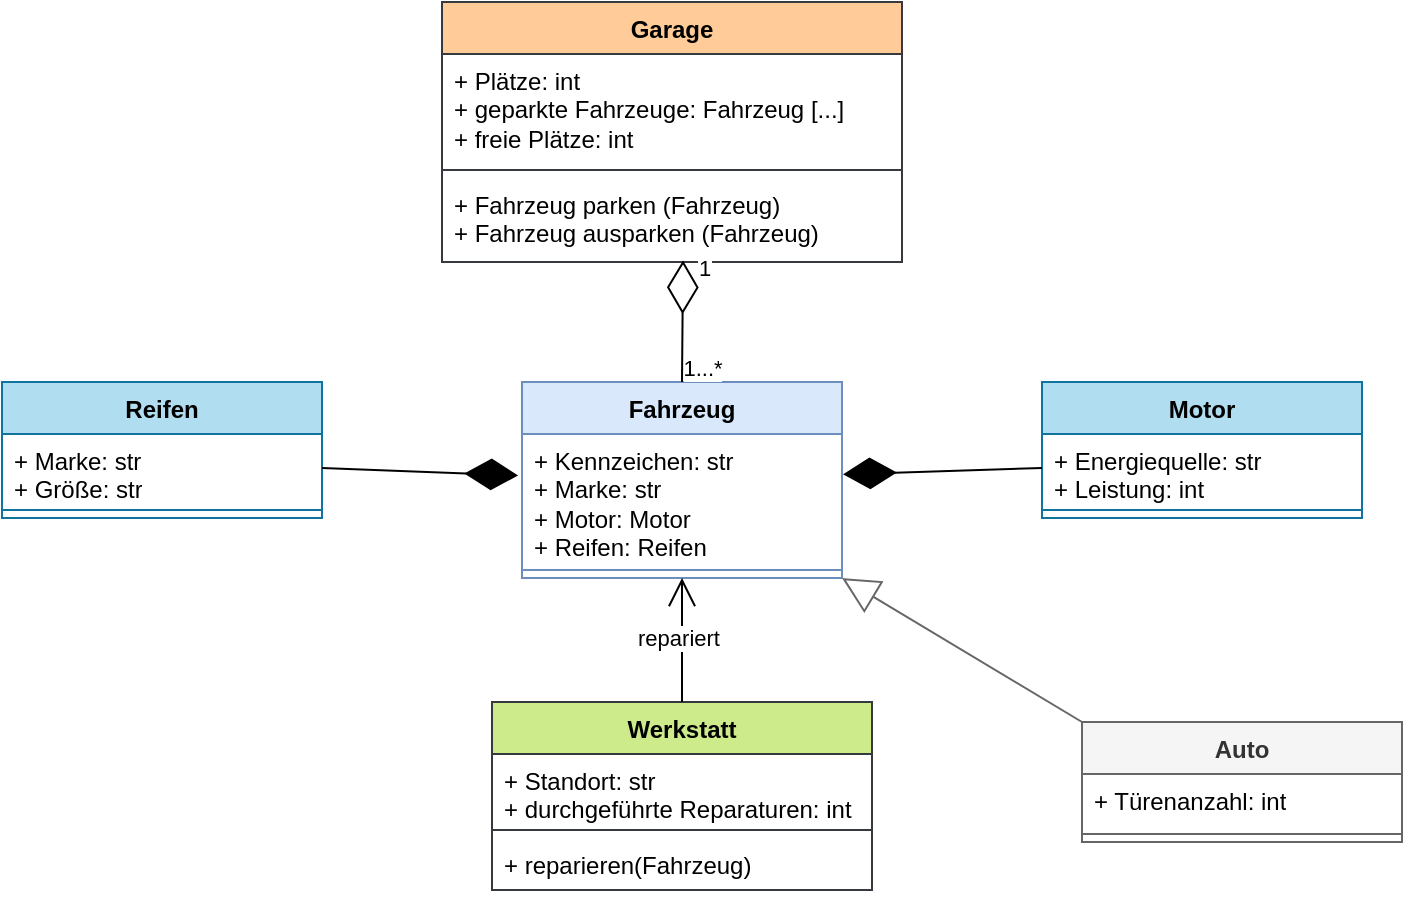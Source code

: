 <mxfile version="26.1.0">
  <diagram id="C5RBs43oDa-KdzZeNtuy" name="Page-1">
    <mxGraphModel dx="1086" dy="487" grid="1" gridSize="10" guides="1" tooltips="1" connect="1" arrows="1" fold="1" page="1" pageScale="1" pageWidth="827" pageHeight="1169" math="0" shadow="0">
      <root>
        <mxCell id="WIyWlLk6GJQsqaUBKTNV-0" />
        <mxCell id="WIyWlLk6GJQsqaUBKTNV-1" parent="WIyWlLk6GJQsqaUBKTNV-0" />
        <mxCell id="2b4_Wu0-x51l-LR8Scrl-4" value="Fahrzeug" style="swimlane;fontStyle=1;align=center;verticalAlign=top;childLayout=stackLayout;horizontal=1;startSize=26;horizontalStack=0;resizeParent=1;resizeParentMax=0;resizeLast=0;collapsible=1;marginBottom=0;whiteSpace=wrap;html=1;fillColor=#dae8fc;strokeColor=#6c8ebf;" vertex="1" parent="WIyWlLk6GJQsqaUBKTNV-1">
          <mxGeometry x="300" y="240" width="160" height="98" as="geometry" />
        </mxCell>
        <mxCell id="2b4_Wu0-x51l-LR8Scrl-5" value="+ Kennzeichen: str&lt;div&gt;+ Marke: str&lt;div&gt;+ Motor: Motor&lt;/div&gt;&lt;div&gt;+ Reifen: Reifen&lt;/div&gt;&lt;/div&gt;" style="text;strokeColor=none;fillColor=none;align=left;verticalAlign=top;spacingLeft=4;spacingRight=4;overflow=hidden;rotatable=0;points=[[0,0.5],[1,0.5]];portConstraint=eastwest;whiteSpace=wrap;html=1;" vertex="1" parent="2b4_Wu0-x51l-LR8Scrl-4">
          <mxGeometry y="26" width="160" height="64" as="geometry" />
        </mxCell>
        <mxCell id="2b4_Wu0-x51l-LR8Scrl-6" value="" style="line;strokeWidth=1;fillColor=none;align=left;verticalAlign=middle;spacingTop=-1;spacingLeft=3;spacingRight=3;rotatable=0;labelPosition=right;points=[];portConstraint=eastwest;strokeColor=inherit;" vertex="1" parent="2b4_Wu0-x51l-LR8Scrl-4">
          <mxGeometry y="90" width="160" height="8" as="geometry" />
        </mxCell>
        <mxCell id="2b4_Wu0-x51l-LR8Scrl-8" value="Garage" style="swimlane;fontStyle=1;align=center;verticalAlign=top;childLayout=stackLayout;horizontal=1;startSize=26;horizontalStack=0;resizeParent=1;resizeParentMax=0;resizeLast=0;collapsible=1;marginBottom=0;whiteSpace=wrap;html=1;fillColor=#ffcc99;strokeColor=#36393d;" vertex="1" parent="WIyWlLk6GJQsqaUBKTNV-1">
          <mxGeometry x="260" y="50" width="230" height="130" as="geometry" />
        </mxCell>
        <mxCell id="2b4_Wu0-x51l-LR8Scrl-9" value="&lt;div&gt;+ Plä&lt;span style=&quot;background-color: transparent; color: light-dark(rgb(0, 0, 0), rgb(255, 255, 255));&quot;&gt;tze: int&lt;/span&gt;&lt;/div&gt;&lt;div&gt;&lt;span style=&quot;background-color: transparent; color: light-dark(rgb(0, 0, 0), rgb(255, 255, 255));&quot;&gt;+ geparkte Fahrzeuge: Fahrzeug [...]&lt;/span&gt;&lt;/div&gt;&lt;div&gt;&lt;span style=&quot;background-color: transparent; color: light-dark(rgb(0, 0, 0), rgb(255, 255, 255));&quot;&gt;+ freie Plätze: int&lt;/span&gt;&lt;/div&gt;" style="text;strokeColor=none;fillColor=none;align=left;verticalAlign=top;spacingLeft=4;spacingRight=4;overflow=hidden;rotatable=0;points=[[0,0.5],[1,0.5]];portConstraint=eastwest;whiteSpace=wrap;html=1;" vertex="1" parent="2b4_Wu0-x51l-LR8Scrl-8">
          <mxGeometry y="26" width="230" height="54" as="geometry" />
        </mxCell>
        <mxCell id="2b4_Wu0-x51l-LR8Scrl-10" value="" style="line;strokeWidth=1;fillColor=none;align=left;verticalAlign=middle;spacingTop=-1;spacingLeft=3;spacingRight=3;rotatable=0;labelPosition=right;points=[];portConstraint=eastwest;strokeColor=inherit;" vertex="1" parent="2b4_Wu0-x51l-LR8Scrl-8">
          <mxGeometry y="80" width="230" height="8" as="geometry" />
        </mxCell>
        <mxCell id="2b4_Wu0-x51l-LR8Scrl-11" value="+ Fahrzeug parken (Fahrzeug)&lt;div&gt;+ Fahrzeug ausparken (Fahrzeug)&lt;/div&gt;" style="text;strokeColor=none;fillColor=none;align=left;verticalAlign=top;spacingLeft=4;spacingRight=4;overflow=hidden;rotatable=0;points=[[0,0.5],[1,0.5]];portConstraint=eastwest;whiteSpace=wrap;html=1;" vertex="1" parent="2b4_Wu0-x51l-LR8Scrl-8">
          <mxGeometry y="88" width="230" height="42" as="geometry" />
        </mxCell>
        <mxCell id="2b4_Wu0-x51l-LR8Scrl-12" value="Werkstatt" style="swimlane;fontStyle=1;align=center;verticalAlign=top;childLayout=stackLayout;horizontal=1;startSize=26;horizontalStack=0;resizeParent=1;resizeParentMax=0;resizeLast=0;collapsible=1;marginBottom=0;whiteSpace=wrap;html=1;fillColor=#cdeb8b;strokeColor=#36393d;" vertex="1" parent="WIyWlLk6GJQsqaUBKTNV-1">
          <mxGeometry x="285" y="400" width="190" height="94" as="geometry" />
        </mxCell>
        <mxCell id="2b4_Wu0-x51l-LR8Scrl-13" value="+ Standort: str&lt;div&gt;+ durchgeführte Reparaturen: int&lt;/div&gt;" style="text;strokeColor=none;fillColor=none;align=left;verticalAlign=top;spacingLeft=4;spacingRight=4;overflow=hidden;rotatable=0;points=[[0,0.5],[1,0.5]];portConstraint=eastwest;whiteSpace=wrap;html=1;" vertex="1" parent="2b4_Wu0-x51l-LR8Scrl-12">
          <mxGeometry y="26" width="190" height="34" as="geometry" />
        </mxCell>
        <mxCell id="2b4_Wu0-x51l-LR8Scrl-14" value="" style="line;strokeWidth=1;fillColor=none;align=left;verticalAlign=middle;spacingTop=-1;spacingLeft=3;spacingRight=3;rotatable=0;labelPosition=right;points=[];portConstraint=eastwest;strokeColor=inherit;" vertex="1" parent="2b4_Wu0-x51l-LR8Scrl-12">
          <mxGeometry y="60" width="190" height="8" as="geometry" />
        </mxCell>
        <mxCell id="2b4_Wu0-x51l-LR8Scrl-15" value="+ reparieren(Fahrzeug)" style="text;strokeColor=none;fillColor=none;align=left;verticalAlign=top;spacingLeft=4;spacingRight=4;overflow=hidden;rotatable=0;points=[[0,0.5],[1,0.5]];portConstraint=eastwest;whiteSpace=wrap;html=1;" vertex="1" parent="2b4_Wu0-x51l-LR8Scrl-12">
          <mxGeometry y="68" width="190" height="26" as="geometry" />
        </mxCell>
        <mxCell id="2b4_Wu0-x51l-LR8Scrl-16" value="Motor" style="swimlane;fontStyle=1;align=center;verticalAlign=top;childLayout=stackLayout;horizontal=1;startSize=26;horizontalStack=0;resizeParent=1;resizeParentMax=0;resizeLast=0;collapsible=1;marginBottom=0;whiteSpace=wrap;html=1;fillColor=#b1ddf0;strokeColor=#10739e;" vertex="1" parent="WIyWlLk6GJQsqaUBKTNV-1">
          <mxGeometry x="560" y="240" width="160" height="68" as="geometry" />
        </mxCell>
        <mxCell id="2b4_Wu0-x51l-LR8Scrl-17" value="+ Energiequelle: str&lt;div&gt;+ Leistung: int&lt;/div&gt;" style="text;strokeColor=none;fillColor=none;align=left;verticalAlign=top;spacingLeft=4;spacingRight=4;overflow=hidden;rotatable=0;points=[[0,0.5],[1,0.5]];portConstraint=eastwest;whiteSpace=wrap;html=1;" vertex="1" parent="2b4_Wu0-x51l-LR8Scrl-16">
          <mxGeometry y="26" width="160" height="34" as="geometry" />
        </mxCell>
        <mxCell id="2b4_Wu0-x51l-LR8Scrl-18" value="" style="line;strokeWidth=1;fillColor=none;align=left;verticalAlign=middle;spacingTop=-1;spacingLeft=3;spacingRight=3;rotatable=0;labelPosition=right;points=[];portConstraint=eastwest;strokeColor=inherit;" vertex="1" parent="2b4_Wu0-x51l-LR8Scrl-16">
          <mxGeometry y="60" width="160" height="8" as="geometry" />
        </mxCell>
        <mxCell id="2b4_Wu0-x51l-LR8Scrl-20" value="Reifen" style="swimlane;fontStyle=1;align=center;verticalAlign=top;childLayout=stackLayout;horizontal=1;startSize=26;horizontalStack=0;resizeParent=1;resizeParentMax=0;resizeLast=0;collapsible=1;marginBottom=0;whiteSpace=wrap;html=1;fillColor=#b1ddf0;strokeColor=#10739e;" vertex="1" parent="WIyWlLk6GJQsqaUBKTNV-1">
          <mxGeometry x="40" y="240" width="160" height="68" as="geometry" />
        </mxCell>
        <mxCell id="2b4_Wu0-x51l-LR8Scrl-21" value="+ Marke: str&lt;div&gt;+ Größe: str&lt;/div&gt;" style="text;strokeColor=none;fillColor=none;align=left;verticalAlign=top;spacingLeft=4;spacingRight=4;overflow=hidden;rotatable=0;points=[[0,0.5],[1,0.5]];portConstraint=eastwest;whiteSpace=wrap;html=1;" vertex="1" parent="2b4_Wu0-x51l-LR8Scrl-20">
          <mxGeometry y="26" width="160" height="34" as="geometry" />
        </mxCell>
        <mxCell id="2b4_Wu0-x51l-LR8Scrl-22" value="" style="line;strokeWidth=1;fillColor=none;align=left;verticalAlign=middle;spacingTop=-1;spacingLeft=3;spacingRight=3;rotatable=0;labelPosition=right;points=[];portConstraint=eastwest;strokeColor=inherit;" vertex="1" parent="2b4_Wu0-x51l-LR8Scrl-20">
          <mxGeometry y="60" width="160" height="8" as="geometry" />
        </mxCell>
        <mxCell id="2b4_Wu0-x51l-LR8Scrl-29" value="" style="endArrow=diamondThin;endFill=0;endSize=24;html=1;rounded=0;exitX=0.5;exitY=0;exitDx=0;exitDy=0;entryX=0.524;entryY=0.981;entryDx=0;entryDy=0;entryPerimeter=0;" edge="1" parent="WIyWlLk6GJQsqaUBKTNV-1" source="2b4_Wu0-x51l-LR8Scrl-4" target="2b4_Wu0-x51l-LR8Scrl-11">
          <mxGeometry width="160" relative="1" as="geometry">
            <mxPoint x="330" y="340" as="sourcePoint" />
            <mxPoint x="490" y="340" as="targetPoint" />
          </mxGeometry>
        </mxCell>
        <mxCell id="2b4_Wu0-x51l-LR8Scrl-32" value="1" style="edgeLabel;html=1;align=center;verticalAlign=middle;resizable=0;points=[];" vertex="1" connectable="0" parent="2b4_Wu0-x51l-LR8Scrl-29">
          <mxGeometry x="0.595" y="-3" relative="1" as="geometry">
            <mxPoint x="7" y="-9" as="offset" />
          </mxGeometry>
        </mxCell>
        <mxCell id="2b4_Wu0-x51l-LR8Scrl-33" value="1...*" style="edgeLabel;html=1;align=center;verticalAlign=middle;resizable=0;points=[];" vertex="1" connectable="0" parent="2b4_Wu0-x51l-LR8Scrl-29">
          <mxGeometry x="-0.686" y="-1" relative="1" as="geometry">
            <mxPoint x="9" y="2" as="offset" />
          </mxGeometry>
        </mxCell>
        <mxCell id="2b4_Wu0-x51l-LR8Scrl-30" value="" style="endArrow=open;endFill=1;endSize=12;html=1;rounded=0;exitX=0.5;exitY=0;exitDx=0;exitDy=0;entryX=0.5;entryY=1;entryDx=0;entryDy=0;" edge="1" parent="WIyWlLk6GJQsqaUBKTNV-1" source="2b4_Wu0-x51l-LR8Scrl-12" target="2b4_Wu0-x51l-LR8Scrl-4">
          <mxGeometry width="160" relative="1" as="geometry">
            <mxPoint x="330" y="340" as="sourcePoint" />
            <mxPoint x="490" y="340" as="targetPoint" />
          </mxGeometry>
        </mxCell>
        <mxCell id="2b4_Wu0-x51l-LR8Scrl-31" value="repariert" style="edgeLabel;html=1;align=center;verticalAlign=middle;resizable=0;points=[];" vertex="1" connectable="0" parent="2b4_Wu0-x51l-LR8Scrl-30">
          <mxGeometry x="0.028" y="2" relative="1" as="geometry">
            <mxPoint as="offset" />
          </mxGeometry>
        </mxCell>
        <mxCell id="2b4_Wu0-x51l-LR8Scrl-34" value="" style="endArrow=diamondThin;endFill=1;endSize=24;html=1;rounded=0;exitX=1;exitY=0.5;exitDx=0;exitDy=0;entryX=-0.012;entryY=0.324;entryDx=0;entryDy=0;entryPerimeter=0;" edge="1" parent="WIyWlLk6GJQsqaUBKTNV-1" source="2b4_Wu0-x51l-LR8Scrl-21" target="2b4_Wu0-x51l-LR8Scrl-5">
          <mxGeometry width="160" relative="1" as="geometry">
            <mxPoint x="330" y="340" as="sourcePoint" />
            <mxPoint x="490" y="340" as="targetPoint" />
          </mxGeometry>
        </mxCell>
        <mxCell id="2b4_Wu0-x51l-LR8Scrl-35" value="" style="endArrow=diamondThin;endFill=1;endSize=24;html=1;rounded=0;entryX=1.003;entryY=0.315;entryDx=0;entryDy=0;entryPerimeter=0;exitX=0;exitY=0.5;exitDx=0;exitDy=0;" edge="1" parent="WIyWlLk6GJQsqaUBKTNV-1" source="2b4_Wu0-x51l-LR8Scrl-17" target="2b4_Wu0-x51l-LR8Scrl-5">
          <mxGeometry width="160" relative="1" as="geometry">
            <mxPoint x="614.56" y="435.5" as="sourcePoint" />
            <mxPoint x="520" y="430.002" as="targetPoint" />
          </mxGeometry>
        </mxCell>
        <mxCell id="2b4_Wu0-x51l-LR8Scrl-36" value="Auto" style="swimlane;fontStyle=1;align=center;verticalAlign=top;childLayout=stackLayout;horizontal=1;startSize=26;horizontalStack=0;resizeParent=1;resizeParentMax=0;resizeLast=0;collapsible=1;marginBottom=0;whiteSpace=wrap;html=1;fillColor=#f5f5f5;fontColor=#333333;strokeColor=#666666;" vertex="1" parent="WIyWlLk6GJQsqaUBKTNV-1">
          <mxGeometry x="580" y="410" width="160" height="60" as="geometry" />
        </mxCell>
        <mxCell id="2b4_Wu0-x51l-LR8Scrl-37" value="+ Türenanzahl: int" style="text;strokeColor=none;fillColor=none;align=left;verticalAlign=top;spacingLeft=4;spacingRight=4;overflow=hidden;rotatable=0;points=[[0,0.5],[1,0.5]];portConstraint=eastwest;whiteSpace=wrap;html=1;" vertex="1" parent="2b4_Wu0-x51l-LR8Scrl-36">
          <mxGeometry y="26" width="160" height="26" as="geometry" />
        </mxCell>
        <mxCell id="2b4_Wu0-x51l-LR8Scrl-38" value="" style="line;strokeWidth=1;fillColor=none;align=left;verticalAlign=middle;spacingTop=-1;spacingLeft=3;spacingRight=3;rotatable=0;labelPosition=right;points=[];portConstraint=eastwest;strokeColor=inherit;" vertex="1" parent="2b4_Wu0-x51l-LR8Scrl-36">
          <mxGeometry y="52" width="160" height="8" as="geometry" />
        </mxCell>
        <mxCell id="2b4_Wu0-x51l-LR8Scrl-40" value="" style="endArrow=block;endSize=16;endFill=0;html=1;rounded=0;entryX=1;entryY=1;entryDx=0;entryDy=0;exitX=0;exitY=0;exitDx=0;exitDy=0;fillColor=#f5f5f5;strokeColor=#666666;" edge="1" parent="WIyWlLk6GJQsqaUBKTNV-1" source="2b4_Wu0-x51l-LR8Scrl-36" target="2b4_Wu0-x51l-LR8Scrl-4">
          <mxGeometry width="160" relative="1" as="geometry">
            <mxPoint x="330" y="380" as="sourcePoint" />
            <mxPoint x="490" y="380" as="targetPoint" />
          </mxGeometry>
        </mxCell>
        <mxCell id="2b4_Wu0-x51l-LR8Scrl-41" value="&lt;div&gt;&lt;br&gt;&lt;/div&gt;" style="text;html=1;align=center;verticalAlign=middle;resizable=0;points=[];autosize=1;strokeColor=none;fillColor=none;" vertex="1" parent="WIyWlLk6GJQsqaUBKTNV-1">
          <mxGeometry x="570" y="128" width="20" height="30" as="geometry" />
        </mxCell>
      </root>
    </mxGraphModel>
  </diagram>
</mxfile>
